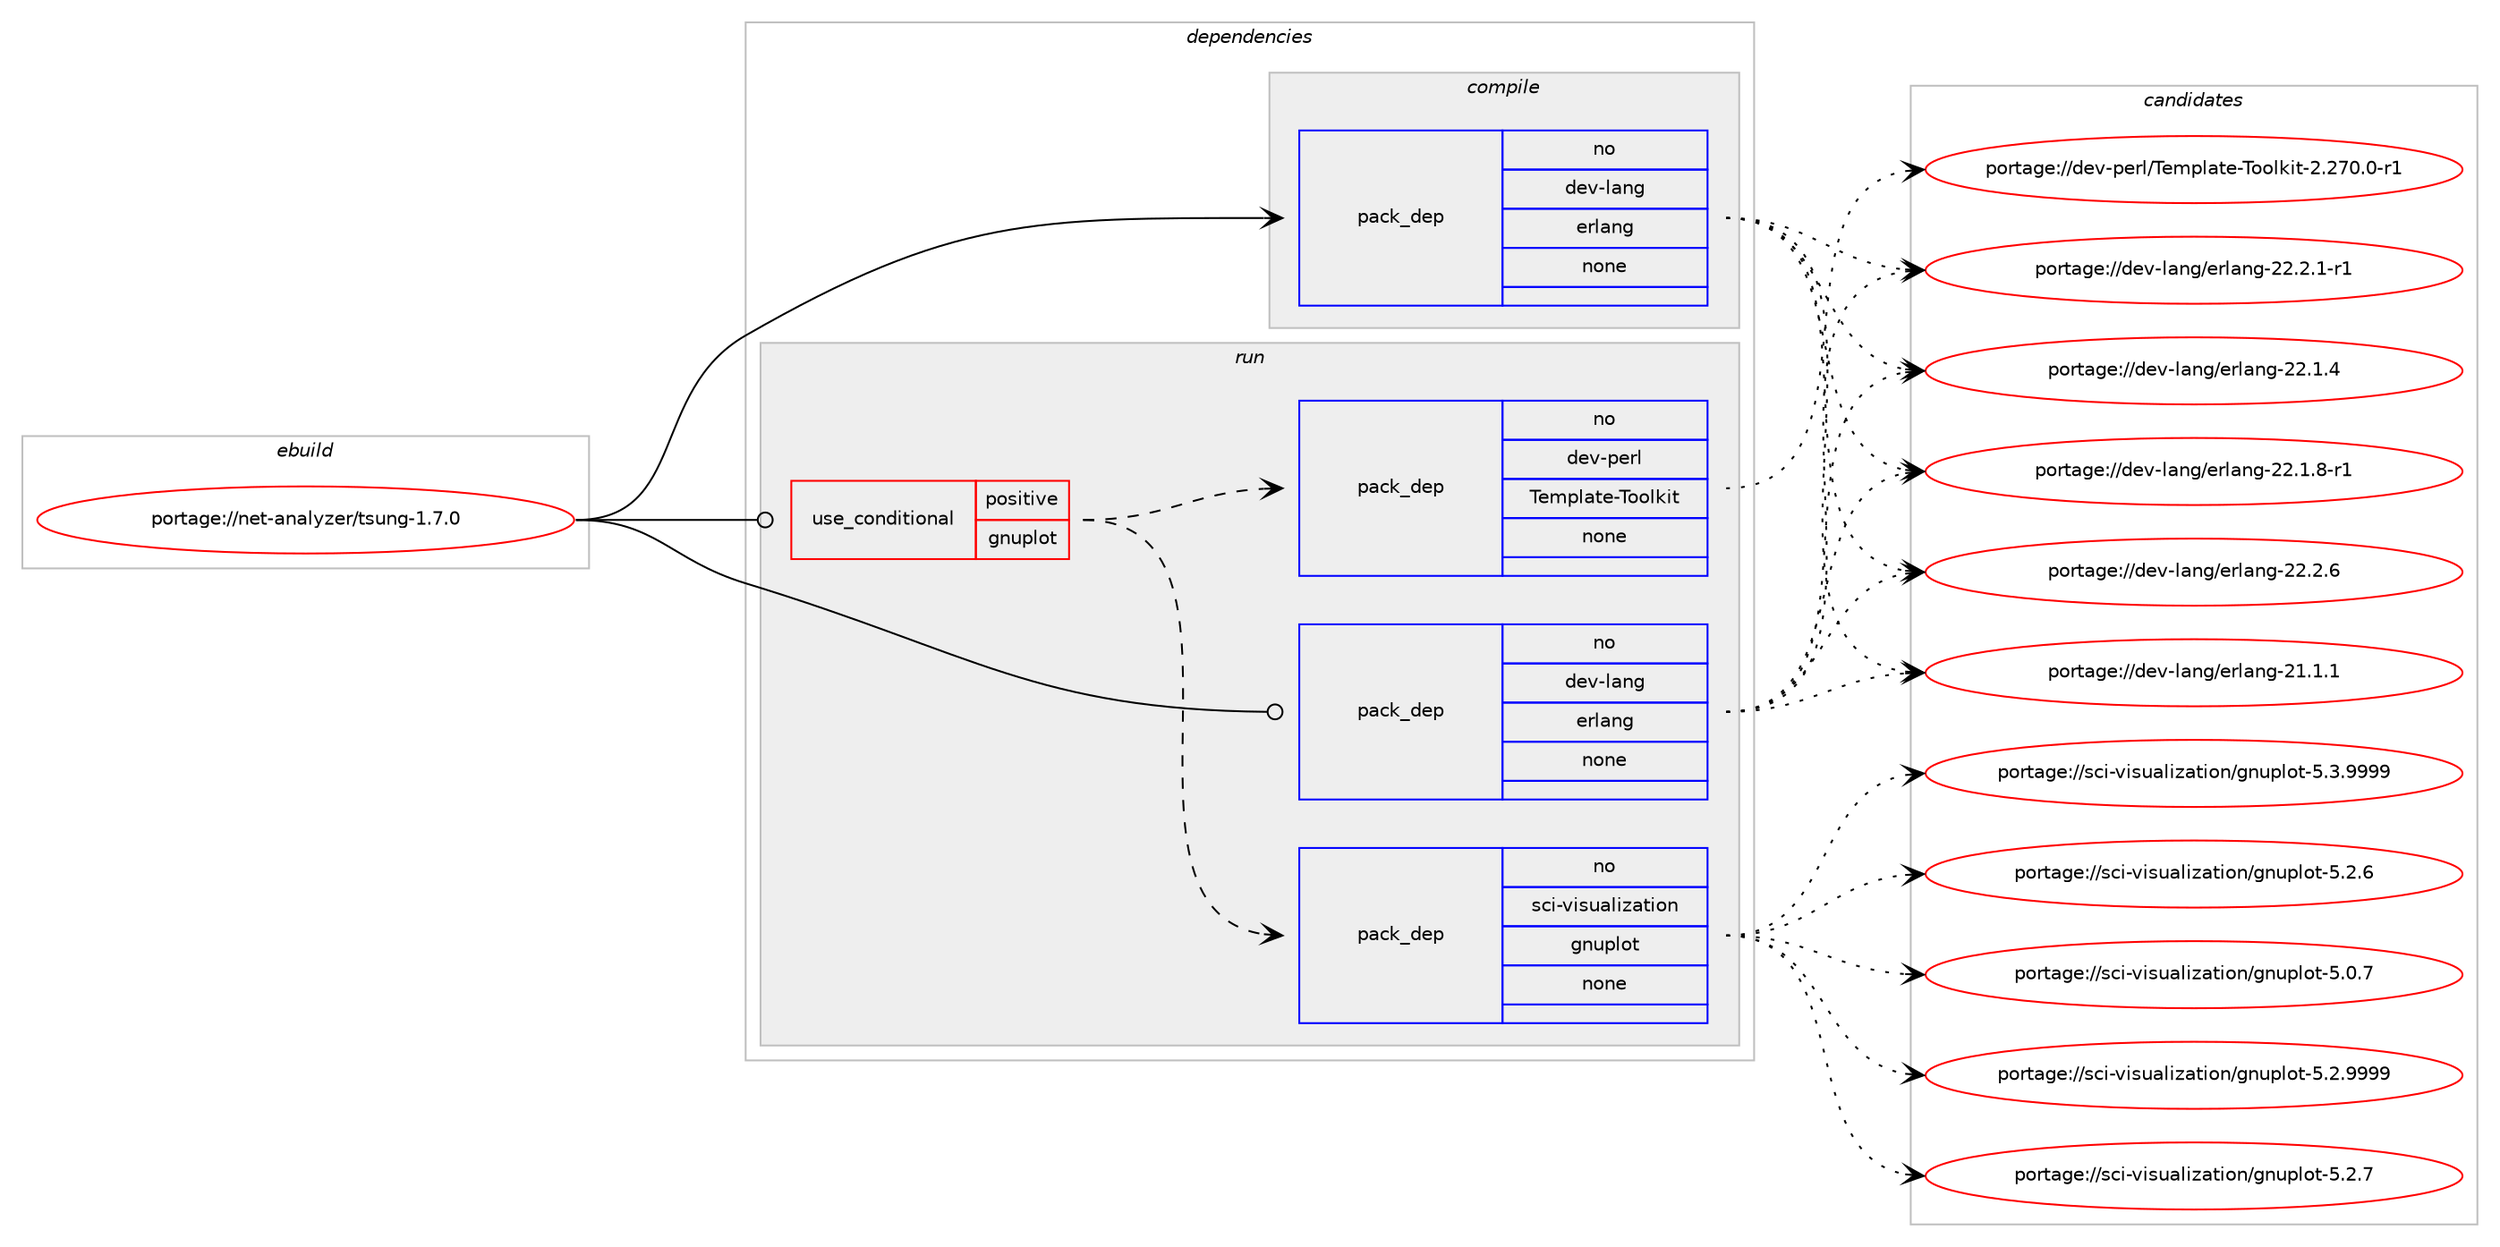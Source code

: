 digraph prolog {

# *************
# Graph options
# *************

newrank=true;
concentrate=true;
compound=true;
graph [rankdir=LR,fontname=Helvetica,fontsize=10,ranksep=1.5];#, ranksep=2.5, nodesep=0.2];
edge  [arrowhead=vee];
node  [fontname=Helvetica,fontsize=10];

# **********
# The ebuild
# **********

subgraph cluster_leftcol {
color=gray;
rank=same;
label=<<i>ebuild</i>>;
id [label="portage://net-analyzer/tsung-1.7.0", color=red, width=4, href="../net-analyzer/tsung-1.7.0.svg"];
}

# ****************
# The dependencies
# ****************

subgraph cluster_midcol {
color=gray;
label=<<i>dependencies</i>>;
subgraph cluster_compile {
fillcolor="#eeeeee";
style=filled;
label=<<i>compile</i>>;
subgraph pack118298 {
dependency155823 [label=<<TABLE BORDER="0" CELLBORDER="1" CELLSPACING="0" CELLPADDING="4" WIDTH="220"><TR><TD ROWSPAN="6" CELLPADDING="30">pack_dep</TD></TR><TR><TD WIDTH="110">no</TD></TR><TR><TD>dev-lang</TD></TR><TR><TD>erlang</TD></TR><TR><TD>none</TD></TR><TR><TD></TD></TR></TABLE>>, shape=none, color=blue];
}
id:e -> dependency155823:w [weight=20,style="solid",arrowhead="vee"];
}
subgraph cluster_compileandrun {
fillcolor="#eeeeee";
style=filled;
label=<<i>compile and run</i>>;
}
subgraph cluster_run {
fillcolor="#eeeeee";
style=filled;
label=<<i>run</i>>;
subgraph cond35010 {
dependency155824 [label=<<TABLE BORDER="0" CELLBORDER="1" CELLSPACING="0" CELLPADDING="4"><TR><TD ROWSPAN="3" CELLPADDING="10">use_conditional</TD></TR><TR><TD>positive</TD></TR><TR><TD>gnuplot</TD></TR></TABLE>>, shape=none, color=red];
subgraph pack118299 {
dependency155825 [label=<<TABLE BORDER="0" CELLBORDER="1" CELLSPACING="0" CELLPADDING="4" WIDTH="220"><TR><TD ROWSPAN="6" CELLPADDING="30">pack_dep</TD></TR><TR><TD WIDTH="110">no</TD></TR><TR><TD>sci-visualization</TD></TR><TR><TD>gnuplot</TD></TR><TR><TD>none</TD></TR><TR><TD></TD></TR></TABLE>>, shape=none, color=blue];
}
dependency155824:e -> dependency155825:w [weight=20,style="dashed",arrowhead="vee"];
subgraph pack118300 {
dependency155826 [label=<<TABLE BORDER="0" CELLBORDER="1" CELLSPACING="0" CELLPADDING="4" WIDTH="220"><TR><TD ROWSPAN="6" CELLPADDING="30">pack_dep</TD></TR><TR><TD WIDTH="110">no</TD></TR><TR><TD>dev-perl</TD></TR><TR><TD>Template-Toolkit</TD></TR><TR><TD>none</TD></TR><TR><TD></TD></TR></TABLE>>, shape=none, color=blue];
}
dependency155824:e -> dependency155826:w [weight=20,style="dashed",arrowhead="vee"];
}
id:e -> dependency155824:w [weight=20,style="solid",arrowhead="odot"];
subgraph pack118301 {
dependency155827 [label=<<TABLE BORDER="0" CELLBORDER="1" CELLSPACING="0" CELLPADDING="4" WIDTH="220"><TR><TD ROWSPAN="6" CELLPADDING="30">pack_dep</TD></TR><TR><TD WIDTH="110">no</TD></TR><TR><TD>dev-lang</TD></TR><TR><TD>erlang</TD></TR><TR><TD>none</TD></TR><TR><TD></TD></TR></TABLE>>, shape=none, color=blue];
}
id:e -> dependency155827:w [weight=20,style="solid",arrowhead="odot"];
}
}

# **************
# The candidates
# **************

subgraph cluster_choices {
rank=same;
color=gray;
label=<<i>candidates</i>>;

subgraph choice118298 {
color=black;
nodesep=1;
choice1001011184510897110103471011141089711010345505046504654 [label="portage://dev-lang/erlang-22.2.6", color=red, width=4,href="../dev-lang/erlang-22.2.6.svg"];
choice10010111845108971101034710111410897110103455050465046494511449 [label="portage://dev-lang/erlang-22.2.1-r1", color=red, width=4,href="../dev-lang/erlang-22.2.1-r1.svg"];
choice10010111845108971101034710111410897110103455050464946564511449 [label="portage://dev-lang/erlang-22.1.8-r1", color=red, width=4,href="../dev-lang/erlang-22.1.8-r1.svg"];
choice1001011184510897110103471011141089711010345505046494652 [label="portage://dev-lang/erlang-22.1.4", color=red, width=4,href="../dev-lang/erlang-22.1.4.svg"];
choice1001011184510897110103471011141089711010345504946494649 [label="portage://dev-lang/erlang-21.1.1", color=red, width=4,href="../dev-lang/erlang-21.1.1.svg"];
dependency155823:e -> choice1001011184510897110103471011141089711010345505046504654:w [style=dotted,weight="100"];
dependency155823:e -> choice10010111845108971101034710111410897110103455050465046494511449:w [style=dotted,weight="100"];
dependency155823:e -> choice10010111845108971101034710111410897110103455050464946564511449:w [style=dotted,weight="100"];
dependency155823:e -> choice1001011184510897110103471011141089711010345505046494652:w [style=dotted,weight="100"];
dependency155823:e -> choice1001011184510897110103471011141089711010345504946494649:w [style=dotted,weight="100"];
}
subgraph choice118299 {
color=black;
nodesep=1;
choice1159910545118105115117971081051229711610511111047103110117112108111116455346514657575757 [label="portage://sci-visualization/gnuplot-5.3.9999", color=red, width=4,href="../sci-visualization/gnuplot-5.3.9999.svg"];
choice1159910545118105115117971081051229711610511111047103110117112108111116455346504657575757 [label="portage://sci-visualization/gnuplot-5.2.9999", color=red, width=4,href="../sci-visualization/gnuplot-5.2.9999.svg"];
choice1159910545118105115117971081051229711610511111047103110117112108111116455346504655 [label="portage://sci-visualization/gnuplot-5.2.7", color=red, width=4,href="../sci-visualization/gnuplot-5.2.7.svg"];
choice1159910545118105115117971081051229711610511111047103110117112108111116455346504654 [label="portage://sci-visualization/gnuplot-5.2.6", color=red, width=4,href="../sci-visualization/gnuplot-5.2.6.svg"];
choice1159910545118105115117971081051229711610511111047103110117112108111116455346484655 [label="portage://sci-visualization/gnuplot-5.0.7", color=red, width=4,href="../sci-visualization/gnuplot-5.0.7.svg"];
dependency155825:e -> choice1159910545118105115117971081051229711610511111047103110117112108111116455346514657575757:w [style=dotted,weight="100"];
dependency155825:e -> choice1159910545118105115117971081051229711610511111047103110117112108111116455346504657575757:w [style=dotted,weight="100"];
dependency155825:e -> choice1159910545118105115117971081051229711610511111047103110117112108111116455346504655:w [style=dotted,weight="100"];
dependency155825:e -> choice1159910545118105115117971081051229711610511111047103110117112108111116455346504654:w [style=dotted,weight="100"];
dependency155825:e -> choice1159910545118105115117971081051229711610511111047103110117112108111116455346484655:w [style=dotted,weight="100"];
}
subgraph choice118300 {
color=black;
nodesep=1;
choice10010111845112101114108478410110911210897116101458411111110810710511645504650554846484511449 [label="portage://dev-perl/Template-Toolkit-2.270.0-r1", color=red, width=4,href="../dev-perl/Template-Toolkit-2.270.0-r1.svg"];
dependency155826:e -> choice10010111845112101114108478410110911210897116101458411111110810710511645504650554846484511449:w [style=dotted,weight="100"];
}
subgraph choice118301 {
color=black;
nodesep=1;
choice1001011184510897110103471011141089711010345505046504654 [label="portage://dev-lang/erlang-22.2.6", color=red, width=4,href="../dev-lang/erlang-22.2.6.svg"];
choice10010111845108971101034710111410897110103455050465046494511449 [label="portage://dev-lang/erlang-22.2.1-r1", color=red, width=4,href="../dev-lang/erlang-22.2.1-r1.svg"];
choice10010111845108971101034710111410897110103455050464946564511449 [label="portage://dev-lang/erlang-22.1.8-r1", color=red, width=4,href="../dev-lang/erlang-22.1.8-r1.svg"];
choice1001011184510897110103471011141089711010345505046494652 [label="portage://dev-lang/erlang-22.1.4", color=red, width=4,href="../dev-lang/erlang-22.1.4.svg"];
choice1001011184510897110103471011141089711010345504946494649 [label="portage://dev-lang/erlang-21.1.1", color=red, width=4,href="../dev-lang/erlang-21.1.1.svg"];
dependency155827:e -> choice1001011184510897110103471011141089711010345505046504654:w [style=dotted,weight="100"];
dependency155827:e -> choice10010111845108971101034710111410897110103455050465046494511449:w [style=dotted,weight="100"];
dependency155827:e -> choice10010111845108971101034710111410897110103455050464946564511449:w [style=dotted,weight="100"];
dependency155827:e -> choice1001011184510897110103471011141089711010345505046494652:w [style=dotted,weight="100"];
dependency155827:e -> choice1001011184510897110103471011141089711010345504946494649:w [style=dotted,weight="100"];
}
}

}
